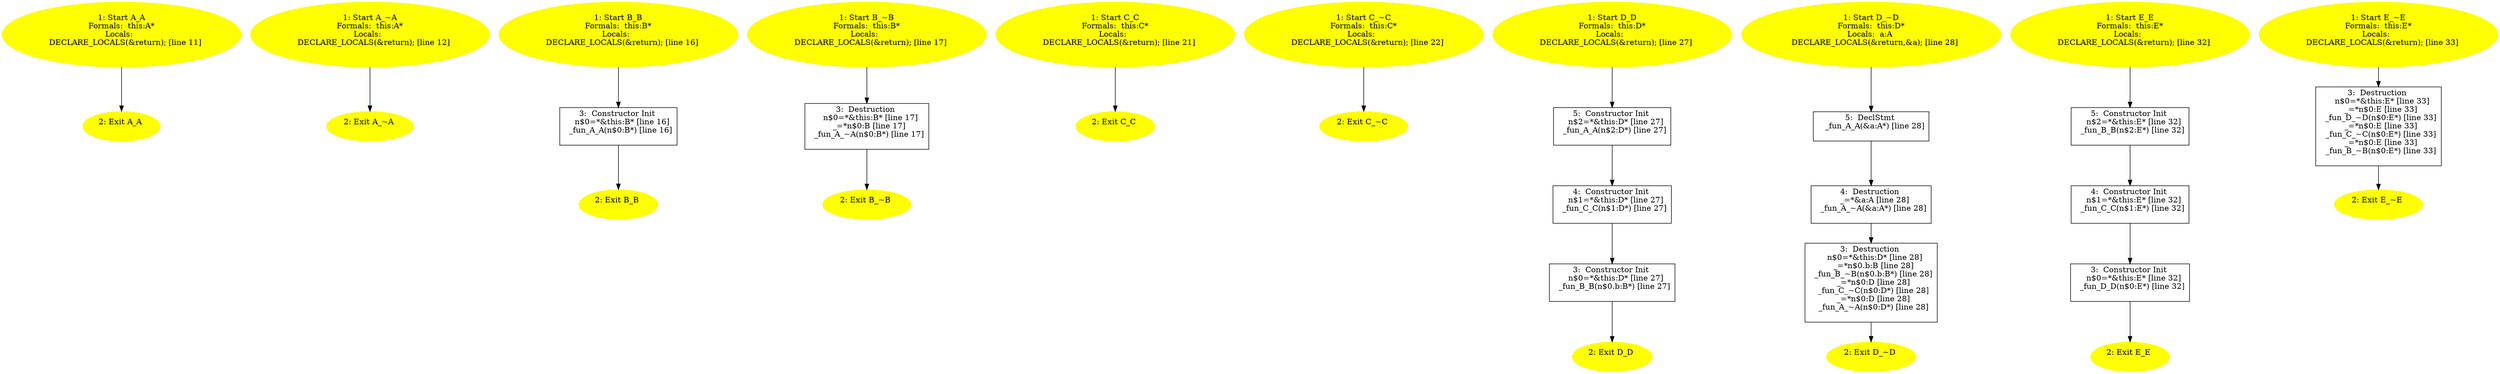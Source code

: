 /* @generated */
digraph iCFG {
"A#A#{_ZN1AC1Ev}.2d3ff9efa1bcbece3182f08e3514d828_1" [label="1: Start A_A\nFormals:  this:A*\nLocals:  \n   DECLARE_LOCALS(&return); [line 11]\n " color=yellow style=filled]
	

	 "A#A#{_ZN1AC1Ev}.2d3ff9efa1bcbece3182f08e3514d828_1" -> "A#A#{_ZN1AC1Ev}.2d3ff9efa1bcbece3182f08e3514d828_2" ;
"A#A#{_ZN1AC1Ev}.2d3ff9efa1bcbece3182f08e3514d828_2" [label="2: Exit A_A \n  " color=yellow style=filled]
	

"~A#A#(_ZN1AD0Ev).56ee06aef571dbbd330acc7aac738fb2_1" [label="1: Start A_~A\nFormals:  this:A*\nLocals:  \n   DECLARE_LOCALS(&return); [line 12]\n " color=yellow style=filled]
	

	 "~A#A#(_ZN1AD0Ev).56ee06aef571dbbd330acc7aac738fb2_1" -> "~A#A#(_ZN1AD0Ev).56ee06aef571dbbd330acc7aac738fb2_2" ;
"~A#A#(_ZN1AD0Ev).56ee06aef571dbbd330acc7aac738fb2_2" [label="2: Exit A_~A \n  " color=yellow style=filled]
	

"B#B#{_ZN1BC1Ev}.7d36f8f9e357133df32509b5d80a4f1d_1" [label="1: Start B_B\nFormals:  this:B*\nLocals:  \n   DECLARE_LOCALS(&return); [line 16]\n " color=yellow style=filled]
	

	 "B#B#{_ZN1BC1Ev}.7d36f8f9e357133df32509b5d80a4f1d_1" -> "B#B#{_ZN1BC1Ev}.7d36f8f9e357133df32509b5d80a4f1d_3" ;
"B#B#{_ZN1BC1Ev}.7d36f8f9e357133df32509b5d80a4f1d_2" [label="2: Exit B_B \n  " color=yellow style=filled]
	

"B#B#{_ZN1BC1Ev}.7d36f8f9e357133df32509b5d80a4f1d_3" [label="3:  Constructor Init \n   n$0=*&this:B* [line 16]\n  _fun_A_A(n$0:B*) [line 16]\n " shape="box"]
	

	 "B#B#{_ZN1BC1Ev}.7d36f8f9e357133df32509b5d80a4f1d_3" -> "B#B#{_ZN1BC1Ev}.7d36f8f9e357133df32509b5d80a4f1d_2" ;
"~B#B#(_ZN1BD0Ev).cd4fb9d54ed1b3496d9539c455e8ee1d_1" [label="1: Start B_~B\nFormals:  this:B*\nLocals:  \n   DECLARE_LOCALS(&return); [line 17]\n " color=yellow style=filled]
	

	 "~B#B#(_ZN1BD0Ev).cd4fb9d54ed1b3496d9539c455e8ee1d_1" -> "~B#B#(_ZN1BD0Ev).cd4fb9d54ed1b3496d9539c455e8ee1d_3" ;
"~B#B#(_ZN1BD0Ev).cd4fb9d54ed1b3496d9539c455e8ee1d_2" [label="2: Exit B_~B \n  " color=yellow style=filled]
	

"~B#B#(_ZN1BD0Ev).cd4fb9d54ed1b3496d9539c455e8ee1d_3" [label="3:  Destruction \n   n$0=*&this:B* [line 17]\n  _=*n$0:B [line 17]\n  _fun_A_~A(n$0:B*) [line 17]\n " shape="box"]
	

	 "~B#B#(_ZN1BD0Ev).cd4fb9d54ed1b3496d9539c455e8ee1d_3" -> "~B#B#(_ZN1BD0Ev).cd4fb9d54ed1b3496d9539c455e8ee1d_2" ;
"C#C#{_ZN1CC1Ev}.3e03405a28565a3b8cdc219c868b91d4_1" [label="1: Start C_C\nFormals:  this:C*\nLocals:  \n   DECLARE_LOCALS(&return); [line 21]\n " color=yellow style=filled]
	

	 "C#C#{_ZN1CC1Ev}.3e03405a28565a3b8cdc219c868b91d4_1" -> "C#C#{_ZN1CC1Ev}.3e03405a28565a3b8cdc219c868b91d4_2" ;
"C#C#{_ZN1CC1Ev}.3e03405a28565a3b8cdc219c868b91d4_2" [label="2: Exit C_C \n  " color=yellow style=filled]
	

"~C#C#(_ZN1CD0Ev).5004cab30e9be2ae0ac437333f531054_1" [label="1: Start C_~C\nFormals:  this:C*\nLocals:  \n   DECLARE_LOCALS(&return); [line 22]\n " color=yellow style=filled]
	

	 "~C#C#(_ZN1CD0Ev).5004cab30e9be2ae0ac437333f531054_1" -> "~C#C#(_ZN1CD0Ev).5004cab30e9be2ae0ac437333f531054_2" ;
"~C#C#(_ZN1CD0Ev).5004cab30e9be2ae0ac437333f531054_2" [label="2: Exit C_~C \n  " color=yellow style=filled]
	

"D#D#{_ZN1DC1Ev}.1fb38ad288cb592a49d11e238b53d161_1" [label="1: Start D_D\nFormals:  this:D*\nLocals:  \n   DECLARE_LOCALS(&return); [line 27]\n " color=yellow style=filled]
	

	 "D#D#{_ZN1DC1Ev}.1fb38ad288cb592a49d11e238b53d161_1" -> "D#D#{_ZN1DC1Ev}.1fb38ad288cb592a49d11e238b53d161_5" ;
"D#D#{_ZN1DC1Ev}.1fb38ad288cb592a49d11e238b53d161_2" [label="2: Exit D_D \n  " color=yellow style=filled]
	

"D#D#{_ZN1DC1Ev}.1fb38ad288cb592a49d11e238b53d161_3" [label="3:  Constructor Init \n   n$0=*&this:D* [line 27]\n  _fun_B_B(n$0.b:B*) [line 27]\n " shape="box"]
	

	 "D#D#{_ZN1DC1Ev}.1fb38ad288cb592a49d11e238b53d161_3" -> "D#D#{_ZN1DC1Ev}.1fb38ad288cb592a49d11e238b53d161_2" ;
"D#D#{_ZN1DC1Ev}.1fb38ad288cb592a49d11e238b53d161_4" [label="4:  Constructor Init \n   n$1=*&this:D* [line 27]\n  _fun_C_C(n$1:D*) [line 27]\n " shape="box"]
	

	 "D#D#{_ZN1DC1Ev}.1fb38ad288cb592a49d11e238b53d161_4" -> "D#D#{_ZN1DC1Ev}.1fb38ad288cb592a49d11e238b53d161_3" ;
"D#D#{_ZN1DC1Ev}.1fb38ad288cb592a49d11e238b53d161_5" [label="5:  Constructor Init \n   n$2=*&this:D* [line 27]\n  _fun_A_A(n$2:D*) [line 27]\n " shape="box"]
	

	 "D#D#{_ZN1DC1Ev}.1fb38ad288cb592a49d11e238b53d161_5" -> "D#D#{_ZN1DC1Ev}.1fb38ad288cb592a49d11e238b53d161_4" ;
"~D#D#(_ZN1DD0Ev).927ae640f732cd5172d9f1a635578398_1" [label="1: Start D_~D\nFormals:  this:D*\nLocals:  a:A \n   DECLARE_LOCALS(&return,&a); [line 28]\n " color=yellow style=filled]
	

	 "~D#D#(_ZN1DD0Ev).927ae640f732cd5172d9f1a635578398_1" -> "~D#D#(_ZN1DD0Ev).927ae640f732cd5172d9f1a635578398_5" ;
"~D#D#(_ZN1DD0Ev).927ae640f732cd5172d9f1a635578398_2" [label="2: Exit D_~D \n  " color=yellow style=filled]
	

"~D#D#(_ZN1DD0Ev).927ae640f732cd5172d9f1a635578398_3" [label="3:  Destruction \n   n$0=*&this:D* [line 28]\n  _=*n$0.b:B [line 28]\n  _fun_B_~B(n$0.b:B*) [line 28]\n  _=*n$0:D [line 28]\n  _fun_C_~C(n$0:D*) [line 28]\n  _=*n$0:D [line 28]\n  _fun_A_~A(n$0:D*) [line 28]\n " shape="box"]
	

	 "~D#D#(_ZN1DD0Ev).927ae640f732cd5172d9f1a635578398_3" -> "~D#D#(_ZN1DD0Ev).927ae640f732cd5172d9f1a635578398_2" ;
"~D#D#(_ZN1DD0Ev).927ae640f732cd5172d9f1a635578398_4" [label="4:  Destruction \n   _=*&a:A [line 28]\n  _fun_A_~A(&a:A*) [line 28]\n " shape="box"]
	

	 "~D#D#(_ZN1DD0Ev).927ae640f732cd5172d9f1a635578398_4" -> "~D#D#(_ZN1DD0Ev).927ae640f732cd5172d9f1a635578398_3" ;
"~D#D#(_ZN1DD0Ev).927ae640f732cd5172d9f1a635578398_5" [label="5:  DeclStmt \n   _fun_A_A(&a:A*) [line 28]\n " shape="box"]
	

	 "~D#D#(_ZN1DD0Ev).927ae640f732cd5172d9f1a635578398_5" -> "~D#D#(_ZN1DD0Ev).927ae640f732cd5172d9f1a635578398_4" ;
"E#E#{_ZN1EC1Ev}.8eb6f0809ed40dd2a68db058b9bc4ade_1" [label="1: Start E_E\nFormals:  this:E*\nLocals:  \n   DECLARE_LOCALS(&return); [line 32]\n " color=yellow style=filled]
	

	 "E#E#{_ZN1EC1Ev}.8eb6f0809ed40dd2a68db058b9bc4ade_1" -> "E#E#{_ZN1EC1Ev}.8eb6f0809ed40dd2a68db058b9bc4ade_5" ;
"E#E#{_ZN1EC1Ev}.8eb6f0809ed40dd2a68db058b9bc4ade_2" [label="2: Exit E_E \n  " color=yellow style=filled]
	

"E#E#{_ZN1EC1Ev}.8eb6f0809ed40dd2a68db058b9bc4ade_3" [label="3:  Constructor Init \n   n$0=*&this:E* [line 32]\n  _fun_D_D(n$0:E*) [line 32]\n " shape="box"]
	

	 "E#E#{_ZN1EC1Ev}.8eb6f0809ed40dd2a68db058b9bc4ade_3" -> "E#E#{_ZN1EC1Ev}.8eb6f0809ed40dd2a68db058b9bc4ade_2" ;
"E#E#{_ZN1EC1Ev}.8eb6f0809ed40dd2a68db058b9bc4ade_4" [label="4:  Constructor Init \n   n$1=*&this:E* [line 32]\n  _fun_C_C(n$1:E*) [line 32]\n " shape="box"]
	

	 "E#E#{_ZN1EC1Ev}.8eb6f0809ed40dd2a68db058b9bc4ade_4" -> "E#E#{_ZN1EC1Ev}.8eb6f0809ed40dd2a68db058b9bc4ade_3" ;
"E#E#{_ZN1EC1Ev}.8eb6f0809ed40dd2a68db058b9bc4ade_5" [label="5:  Constructor Init \n   n$2=*&this:E* [line 32]\n  _fun_B_B(n$2:E*) [line 32]\n " shape="box"]
	

	 "E#E#{_ZN1EC1Ev}.8eb6f0809ed40dd2a68db058b9bc4ade_5" -> "E#E#{_ZN1EC1Ev}.8eb6f0809ed40dd2a68db058b9bc4ade_4" ;
"~E#E#(_ZN1ED0Ev).44fb1076af1709dabd7a40484ef7ca13_1" [label="1: Start E_~E\nFormals:  this:E*\nLocals:  \n   DECLARE_LOCALS(&return); [line 33]\n " color=yellow style=filled]
	

	 "~E#E#(_ZN1ED0Ev).44fb1076af1709dabd7a40484ef7ca13_1" -> "~E#E#(_ZN1ED0Ev).44fb1076af1709dabd7a40484ef7ca13_3" ;
"~E#E#(_ZN1ED0Ev).44fb1076af1709dabd7a40484ef7ca13_2" [label="2: Exit E_~E \n  " color=yellow style=filled]
	

"~E#E#(_ZN1ED0Ev).44fb1076af1709dabd7a40484ef7ca13_3" [label="3:  Destruction \n   n$0=*&this:E* [line 33]\n  _=*n$0:E [line 33]\n  _fun_D_~D(n$0:E*) [line 33]\n  _=*n$0:E [line 33]\n  _fun_C_~C(n$0:E*) [line 33]\n  _=*n$0:E [line 33]\n  _fun_B_~B(n$0:E*) [line 33]\n " shape="box"]
	

	 "~E#E#(_ZN1ED0Ev).44fb1076af1709dabd7a40484ef7ca13_3" -> "~E#E#(_ZN1ED0Ev).44fb1076af1709dabd7a40484ef7ca13_2" ;
}
